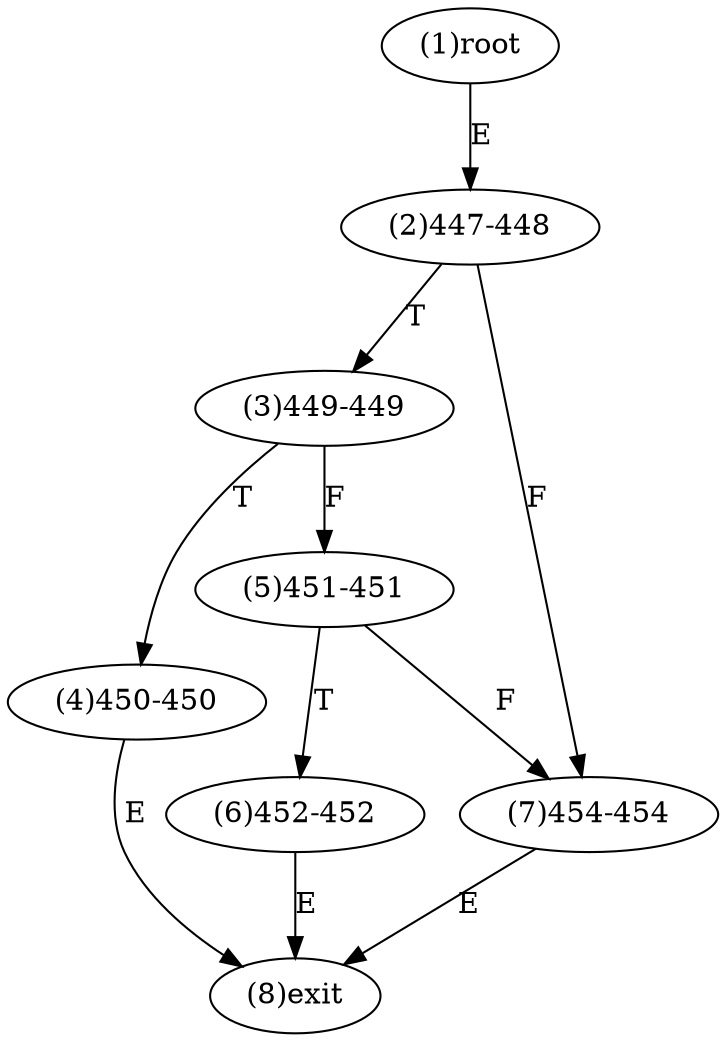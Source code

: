 digraph "" { 
1[ label="(1)root"];
2[ label="(2)447-448"];
3[ label="(3)449-449"];
4[ label="(4)450-450"];
5[ label="(5)451-451"];
6[ label="(6)452-452"];
7[ label="(7)454-454"];
8[ label="(8)exit"];
1->2[ label="E"];
2->7[ label="F"];
2->3[ label="T"];
3->5[ label="F"];
3->4[ label="T"];
4->8[ label="E"];
5->7[ label="F"];
5->6[ label="T"];
6->8[ label="E"];
7->8[ label="E"];
}